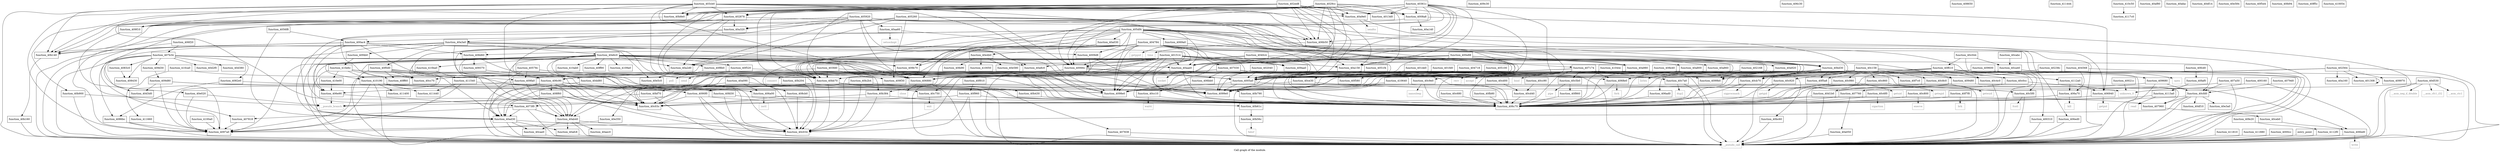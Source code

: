 digraph "Call graph of the module." {
  label="Call graph of the module.";
  node [shape=record];

  Node_function_4051f4 [label="{function_4051f4}"];
  Node_function_4056f8 [label="{function_4056f8}"];
  Node_function_409c30 [label="{function_409c30}"];
  Node_function_405260 [label="{function_405260}"];
  Node_function_409f30 [label="{function_409f30}"];
  Node_function_406f20 [label="{function_406f20}"];
  Node_function_409d30 [label="{function_409d30}"];
  Node_function_409fa0 [label="{function_409fa0}"];
  Node_function_409480 [label="{function_409480}"];
  Node_function_407030 [label="{function_407030}"];
  Node_function_409600 [label="{function_409600}"];
  Node_function_407174 [label="{function_407174}"];
  Node_function_406bd0 [label="{function_406bd0}"];
  Node_function_407b34 [label="{function_407b34}"];
  Node_function_40578c [label="{function_40578c}"];
  Node_function_405920 [label="{function_405920}"];
  Node_function_405df4 [label="{function_405df4}"];
  Node_function_409aa0 [label="{function_409aa0}"];
  Node_function_406880 [label="{function_406880}"];
  Node_function_4068e0 [label="{function_4068e0}"];
  Node_function_406940 [label="{function_406940}"];
  Node_function_4069a0 [label="{function_4069a0}"];
  Node_function_409b70 [label="{function_409b70}"];
  Node_function_406a00 [label="{function_406a00}"];
  Node_function_406a70 [label="{function_406a70}"];
  Node_function_4099b0 [label="{function_4099b0}"];
  Node_function_406ad0 [label="{function_406ad0}"];
  Node_function_4082e0 [label="{function_4082e0}"];
  Node_function_4073f0 [label="{function_4073f0}"];
  Node_function_407760 [label="{function_407760}"];
  Node_function_409680 [label="{function_409680}"];
  Node_function_407818 [label="{function_407818}"];
  Node_function_406c30 [label="{function_406c30}"];
  Node_function_4083c0 [label="{function_4083c0}"];
  Node_function_407838 [label="{function_407838}"];
  Node_function_406b50 [label="{function_406b50}"];
  Node_function_408430 [label="{function_408430}"];
  Node_function_406c70 [label="{function_406c70}"];
  Node_function_408650 [label="{function_408650}"];
  Node_function_4097a0 [label="{function_4097a0}"];
  Node_function_407960 [label="{function_407960}"];
  Node_function_4098e0 [label="{function_4098e0}"];
  Node_function_4079d0 [label="{function_4079d0}"];
  Node_function_406c90 [label="{function_406c90}"];
  Node_function_4086bc [label="{function_4086bc}"];
  Node_function_4099e0 [label="{function_4099e0}"];
  Node_function_406bb0 [label="{function_406bb0}"];
  Node_function_408cb0 [label="{function_408cb0}"];
  Node_function_406e90 [label="{function_406e90}"];
  Node_function_409970 [label="{function_409970}"];
  Node_function_407a50 [label="{function_407a50}"];
  Node_function_408d60 [label="{function_408d60}"];
  Node_function_408e40 [label="{function_408e40}"];
  Node_function_408f60 [label="{function_408f60}"];
  Node_function_406ed0 [label="{function_406ed0}"];
  Node_function_4090f0 [label="{function_4090f0}"];
  Node_function_409370 [label="{function_409370}"];
  Node_function_40c034 [label="{function_40c034}"];
  Node_function_40a030 [label="{function_40a030}"];
  Node_function_40a050 [label="{function_40a050}"];
  Node_function_409f10 [label="{function_409f10}"];
  Node_function_409d80 [label="{function_409d80}"];
  Node_function_4112a0 [label="{function_4112a0}"];
  Node_function_410e6c [label="{function_410e6c}"];
  Node_function_4112f0 [label="{function_4112f0}"];
  Node_function_4113a0 [label="{function_4113a0}"];
  Node_function_411400 [label="{function_411400}"];
  Node_function_411440 [label="{function_411440}"];
  Node_function_411444 [label="{function_411444}"];
  Node_function_411540 [label="{function_411540}"];
  Node_function_411660 [label="{function_411660}"];
  Node_function_4117c0 [label="{function_4117c0}"];
  Node_function_411810 [label="{function_411810}"];
  Node_function_411880 [label="{function_411880}"];
  Node___asm_neg_d_double [color="gray50", fontcolor="gray50", label="{__asm_neg_d_double}"];
  Node___asm_cfc1_i32 [color="gray50", fontcolor="gray50", label="{__asm_cfc1_i32}"];
  Node___asm_ctc1 [color="gray50", fontcolor="gray50", label="{__asm_ctc1}"];
  Node_unknown_0 [color="gray50", fontcolor="gray50", label="{unknown_0}"];
  Node_close [color="gray50", fontcolor="gray50", label="{close}"];
  Node_fork [color="gray50", fontcolor="gray50", label="{fork}"];
  Node_getpid [color="gray50", fontcolor="gray50", label="{getpid}"];
  Node_getppid [color="gray50", fontcolor="gray50", label="{getppid}"];
  Node_ioctl [color="gray50", fontcolor="gray50", label="{ioctl}"];
  Node_kill [color="gray50", fontcolor="gray50", label="{kill}"];
  Node_time [color="gray50", fontcolor="gray50", label="{time}"];
  Node_write [color="gray50", fontcolor="gray50", label="{write}"];
  Node_accept [color="gray50", fontcolor="gray50", label="{accept}"];
  Node_bind [color="gray50", fontcolor="gray50", label="{bind}"];
  Node_connect [color="gray50", fontcolor="gray50", label="{connect}"];
  Node_listen [color="gray50", fontcolor="gray50", label="{listen}"];
  Node_recv [color="gray50", fontcolor="gray50", label="{recv}"];
  Node_sendto [color="gray50", fontcolor="gray50", label="{sendto}"];
  Node_setsockopt [color="gray50", fontcolor="gray50", label="{setsockopt}"];
  Node_socket [color="gray50", fontcolor="gray50", label="{socket}"];
  Node_pipe [color="gray50", fontcolor="gray50", label="{pipe}"];
  Node_fcntl [color="gray50", fontcolor="gray50", label="{fcntl}"];
  Node_sigaction [color="gray50", fontcolor="gray50", label="{sigaction}"];
  Node_exit [color="gray50", fontcolor="gray50", label="{exit}"];
  Node_dup2 [color="gray50", fontcolor="gray50", label="{dup2}"];
  Node_execve [color="gray50", fontcolor="gray50", label="{execve}"];
  Node_getegid [color="gray50", fontcolor="gray50", label="{getegid}"];
  Node_geteuid [color="gray50", fontcolor="gray50", label="{geteuid}"];
  Node_getgid [color="gray50", fontcolor="gray50", label="{getgid}"];
  Node_getuid [color="gray50", fontcolor="gray50", label="{getuid}"];
  Node_nanosleep [color="gray50", fontcolor="gray50", label="{nanosleep}"];
  Node_open [color="gray50", fontcolor="gray50", label="{open}"];
  Node_sigprocmask [color="gray50", fontcolor="gray50", label="{sigprocmask}"];
  Node_wait4 [color="gray50", fontcolor="gray50", label="{wait4}"];
  Node_brk [color="gray50", fontcolor="gray50", label="{brk}"];
  Node_poll [color="gray50", fontcolor="gray50", label="{poll}"];
  Node_read [color="gray50", fontcolor="gray50", label="{read}"];
  Node_fabsf [color="gray50", fontcolor="gray50", label="{fabsf}"];
  Node_function_40a090 [label="{function_40a090}"];
  Node_function_40a140 [label="{function_40a140}"];
  Node_function_40a158 [label="{function_40a158}"];
  Node_function_40a160 [label="{function_40a160}"];
  Node_function_40a2d0 [label="{function_40a2d0}"];
  Node_function_40a320 [label="{function_40a320}"];
  Node_function_40bf70 [label="{function_40bf70}"];
  Node_function_40a3a0 [label="{function_40a3a0}"];
  Node_function_40a800 [label="{function_40a800}"];
  Node_function_40a860 [label="{function_40a860}"];
  Node_function_40a8c0 [label="{function_40a8c0}"];
  Node_function_40a920 [label="{function_40a920}"];
  Node_function_40a980 [label="{function_40a980}"];
  Node_function_40a9e0 [label="{function_40a9e0}"];
  Node_function_40aa60 [label="{function_40aa60}"];
  Node_function_40aae0 [label="{function_40aae0}"];
  Node_function_40ab40 [label="{function_40ab40}"];
  Node_function_40ad30 [label="{function_40ad30}"];
  Node_function_40aec0 [label="{function_40aec0}"];
  Node_function_40af80 [label="{function_40af80}"];
  Node_function_40afac [label="{function_40afac}"];
  Node_function_40afc8 [label="{function_40afc8}"];
  Node_function_40b140 [label="{function_40b140}"];
  Node_function_40b160 [label="{function_40b160}"];
  Node_function_40b204 [label="{function_40b204}"];
  Node_function_40b2b4 [label="{function_40b2b4}"];
  Node_function_40b384 [label="{function_40b384}"];
  Node_function_40b430 [label="{function_40b430}"];
  Node_function_40b56c [label="{function_40b56c}"];
  Node_function_40b61c [label="{function_40b61c}"];
  Node_function_40b790 [label="{function_40b790}"];
  Node_function_40b8e0 [label="{function_40b8e0}"];
  Node_function_40b900 [label="{function_40b900}"];
  Node_function_40bb70 [label="{function_40bb70}"];
  Node_function_40bc60 [label="{function_40bc60}"];
  Node_function_40bd30 [label="{function_40bd30}"];
  Node_send [color="gray50", fontcolor="gray50", label="{send}"];
  Node_function_40c03c [label="{function_40c03c}"];
  Node_function_40c044 [label="{function_40c044}"];
  Node_function_40c0cc [label="{function_40c0cc}"];
  Node_function_40c158 [label="{function_40c158}"];
  Node_function_40c4c0 [label="{function_40c4c0}"];
  Node_function_40c5b0 [label="{function_40c5b0}"];
  Node_function_40c5f0 [label="{function_40c5f0}"];
  Node_function_40c680 [label="{function_40c680}"];
  Node_function_40c6f0 [label="{function_40c6f0}"];
  Node_function_40c750 [label="{function_40c750}"];
  Node_function_40c7a0 [label="{function_40c7a0}"];
  Node_function_40c800 [label="{function_40c800}"];
  Node_function_40c860 [label="{function_40c860}"];
  Node_function_40c8c0 [label="{function_40c8c0}"];
  Node_function_40c920 [label="{function_40c920}"];
  Node_function_40c980 [label="{function_40c980}"];
  Node_function_40c9e0 [label="{function_40c9e0}"];
  Node_function_40ca40 [label="{function_40ca40}"];
  Node_function_40cabc [label="{function_40cabc}"];
  Node_function_40cae0 [label="{function_40cae0}"];
  Node_function_40cb70 [label="{function_40cb70}"];
  Node_function_40cc10 [label="{function_40cc10}"];
  Node_function_40cc70 [label="{function_40cc70}"];
  Node_function_40cc90 [label="{function_40cc90}"];
  Node_function_40cd00 [label="{function_40cd00}"];
  Node_function_40cd40 [label="{function_40cd40}"];
  Node_function_40ce30 [label="{function_40ce30}"];
  Node_function_40ceb0 [label="{function_40ceb0}"];
  Node_function_40cfd0 [label="{function_40cfd0}"];
  Node_function_40d1b0 [label="{function_40d1b0}"];
  Node_function_40d2f0 [label="{function_40d2f0}"];
  Node_function_40d380 [label="{function_40d380}"];
  Node_function_40d3d0 [label="{function_40d3d0}"];
  Node_function_40d530 [label="{function_40d530}"];
  Node_function_40dd80 [label="{function_40dd80}"];
  Node_function_40df10 [label="{function_40df10}"];
  Node_function_40df14 [label="{function_40df14}"];
  Node_function_40e020 [label="{function_40e020}"];
  Node_function_40e350 [label="{function_40e350}"];
  Node_function_40e3a0 [label="{function_40e3a0}"];
  Node_function_40e4b0 [label="{function_40e4b0}"];
  Node_function_40e580 [label="{function_40e580}"];
  Node_function_40e584 [label="{function_40e584}"];
  Node_function_40e5c0 [label="{function_40e5c0}"];
  Node_function_40e6c0 [label="{function_40e6c0}"];
  Node_function_40f0d0 [label="{function_40f0d0}"];
  Node_function_40f4b0 [label="{function_40f4b0}"];
  Node_function_40f520 [label="{function_40f520}"];
  Node_function_40f580 [label="{function_40f580}"];
  Node_function_40f5a8 [label="{function_40f5a8}"];
  Node_function_40f5d4 [label="{function_40f5d4}"];
  Node_function_40f610 [label="{function_40f610}"];
  Node_function_40f7c0 [label="{function_40f7c0}"];
  Node_function_40f7f0 [label="{function_40f7f0}"];
  Node_function_40f860 [label="{function_40f860}"];
  Node_function_40f8b0 [label="{function_40f8b0}"];
  Node_function_40f910 [label="{function_40f910}"];
  Node_function_40f960 [label="{function_40f960}"];
  Node_function_40faf0 [label="{function_40faf0}"];
  Node_function_40fb80 [label="{function_40fb80}"];
  Node_function_40fcd0 [label="{function_40fcd0}"];
  Node_function_40fd30 [label="{function_40fd30}"];
  Node_function_40fe20 [label="{function_40fe20}"];
  Node_function_40fe90 [label="{function_40fe90}"];
  Node_function_40fe94 [label="{function_40fe94}"];
  Node_function_40ff5c [label="{function_40ff5c}"];
  Node_function_40ff60 [label="{function_40ff60}"];
  Node_function_40ff90 [label="{function_40ff90}"];
  Node_function_410050 [label="{function_410050}"];
  Node_function_410054 [label="{function_410054}"];
  Node_function_4100a0 [label="{function_4100a0}"];
  Node_function_410190 [label="{function_410190}"];
  Node_function_41044c [label="{function_41044c}"];
  Node_function_410640 [label="{function_410640}"];
  Node_function_4109a0 [label="{function_4109a0}"];
  Node_function_410ab0 [label="{function_410ab0}"];
  Node_function_410ba0 [label="{function_410ba0}"];
  Node_function_410c50 [label="{function_410c50}"];
  Node_function_410ca0 [label="{function_410ca0}"];
  Node_function_410e00 [label="{function_410e00}"];
  Node___pseudo_call [color="gray50", fontcolor="gray50", label="{__pseudo_call}"];
  Node___pseudo_branch [color="gray50", fontcolor="gray50", label="{__pseudo_branch}"];
  Node_function_4000cc [label="{function_4000cc}"];
  Node_function_400160 [label="{function_400160}"];
  Node_function_40021c [label="{function_40021c}"];
  Node_entry_point [label="{entry_point}"];
  Node_function_400310 [label="{function_400310}"];
  Node_function_4005a0 [label="{function_4005a0}"];
  Node_function_40066c [label="{function_40066c}"];
  Node_function_4008a8 [label="{function_4008a8}"];
  Node_function_4009d8 [label="{function_4009d8}"];
  Node_function_400ac4 [label="{function_400ac4}"];
  Node_function_400e88 [label="{function_400e88}"];
  Node_function_401308 [label="{function_401308}"];
  Node_function_4013d0 [label="{function_4013d0}"];
  Node_function_401514 [label="{function_401514}"];
  Node_function_401de0 [label="{function_401de0}"];
  Node_function_401fd0 [label="{function_401fd0}"];
  Node_function_402040 [label="{function_402040}"];
  Node_function_402168 [label="{function_402168}"];
  Node_function_40238c [label="{function_40238c}"];
  Node_function_402564 [label="{function_402564}"];
  Node_function_402878 [label="{function_402878}"];
  Node_function_4029cc [label="{function_4029cc}"];
  Node_function_402ed8 [label="{function_402ed8}"];
  Node_function_40361c [label="{function_40361c}"];
  Node_function_403cb0 [label="{function_403cb0}"];
  Node_function_403fd0 [label="{function_403fd0}"];
  Node_function_4040c4 [label="{function_4040c4}"];
  Node_function_404568 [label="{function_404568}"];
  Node_function_404718 [label="{function_404718}"];
  Node_function_404784 [label="{function_404784}"];
  Node_function_405100 [label="{function_405100}"];
  Node_function_4051f4 -> Node_function_4005a0;
  Node_function_4056f8 -> Node_function_40ad30;
  Node_function_4056f8 -> Node_function_400ac4;
  Node_function_405260 -> Node_function_409f30;
  Node_function_405260 -> Node_function_4097a0;
  Node_function_405260 -> Node_function_4099e0;
  Node_function_405260 -> Node_function_40a2d0;
  Node_function_405260 -> Node_function_40a320;
  Node_function_405260 -> Node___pseudo_call;
  Node_function_405260 -> Node_function_4005a0;
  Node_function_406f20 -> Node_function_407b34;
  Node_function_406f20 -> Node_function_407818;
  Node_function_409d30 -> Node_function_409d80;
  Node_function_409fa0 -> Node_function_4097a0;
  Node_function_409fa0 -> Node_function_4099e0;
  Node_function_409fa0 -> Node_function_40ab40;
  Node_function_409480 -> Node_function_407960;
  Node_function_409480 -> Node_function_40d1b0;
  Node_function_409480 -> Node___pseudo_call;
  Node_function_407030 -> Node_function_406c70;
  Node_function_407030 -> Node_function_406c90;
  Node_function_407030 -> Node_function_406bb0;
  Node_function_407030 -> Node___pseudo_call;
  Node_function_409600 -> Node_function_409680;
  Node_function_409600 -> Node_function_4099e0;
  Node_function_407174 -> Node_function_406880;
  Node_function_407174 -> Node_function_4068e0;
  Node_function_407174 -> Node_function_406c70;
  Node_function_407174 -> Node_function_406c90;
  Node_function_407174 -> Node_function_40ab40;
  Node_function_407174 -> Node_function_40ad30;
  Node_function_407174 -> Node_function_40bc60;
  Node_function_407174 -> Node_function_40c5b0;
  Node_function_407174 -> Node_function_40c750;
  Node_function_407174 -> Node_function_40c7a0;
  Node_function_407174 -> Node_function_40ce30;
  Node_function_407174 -> Node___pseudo_call;
  Node_function_406bd0 -> Node_write;
  Node_function_406bd0 -> Node___pseudo_call;
  Node_function_407b34 -> Node_function_409d30;
  Node_function_407b34 -> Node_function_4082e0;
  Node_function_407b34 -> Node_function_4083c0;
  Node_function_407b34 -> Node_function_408430;
  Node_function_407b34 -> Node_function_4086bc;
  Node_function_407b34 -> Node_function_4099e0;
  Node_function_407b34 -> Node_function_40cfd0;
  Node_function_407b34 -> Node_function_40d2f0;
  Node_function_407b34 -> Node_function_40d380;
  Node_function_407b34 -> Node_function_40d3d0;
  Node_function_407b34 -> Node___pseudo_call;
  Node_function_40578c -> Node_function_409f30;
  Node_function_40578c -> Node_function_409fa0;
  Node_function_40578c -> Node_function_4099e0;
  Node_function_40578c -> Node_function_40ad30;
  Node_function_405920 -> Node_function_406880;
  Node_function_405920 -> Node_function_406a00;
  Node_function_405920 -> Node_function_406b50;
  Node_function_405920 -> Node_function_406c70;
  Node_function_405920 -> Node_function_409f10;
  Node_function_405920 -> Node_function_40a158;
  Node_function_405920 -> Node_function_40a2d0;
  Node_function_405920 -> Node_function_40a320;
  Node_function_405920 -> Node_function_40a8c0;
  Node_function_405920 -> Node_function_40aa60;
  Node_function_405920 -> Node_function_40b140;
  Node_function_405920 -> Node_function_40bd30;
  Node_function_405920 -> Node___pseudo_call;
  Node_function_405df4 -> Node_function_409f30;
  Node_function_405df4 -> Node_function_4068e0;
  Node_function_405df4 -> Node_function_406940;
  Node_function_405df4 -> Node_function_4069a0;
  Node_function_405df4 -> Node_function_409b70;
  Node_function_405df4 -> Node_function_4099b0;
  Node_function_405df4 -> Node_function_406b50;
  Node_function_405df4 -> Node_function_4098e0;
  Node_function_405df4 -> Node_function_4099e0;
  Node_function_405df4 -> Node_function_40a030;
  Node_function_405df4 -> Node_function_40a980;
  Node_function_405df4 -> Node_function_40ab40;
  Node_function_405df4 -> Node_function_40ad30;
  Node_function_405df4 -> Node_function_40b384;
  Node_function_405df4 -> Node_function_40bb70;
  Node_function_405df4 -> Node___pseudo_call;
  Node_function_405df4 -> Node_function_4005a0;
  Node_function_405df4 -> Node_function_4009d8;
  Node_function_405df4 -> Node_function_400ac4;
  Node_function_406880 -> Node_close;
  Node_function_406880 -> Node___pseudo_call;
  Node_function_4068e0 -> Node_function_406c70;
  Node_function_4068e0 -> Node_fork;
  Node_function_406940 -> Node_function_406c70;
  Node_function_406940 -> Node_getpid;
  Node_function_4069a0 -> Node_function_406c70;
  Node_function_4069a0 -> Node_getppid;
  Node_function_406a00 -> Node_function_406c70;
  Node_function_406a00 -> Node_ioctl;
  Node_function_406a70 -> Node_function_406c70;
  Node_function_406a70 -> Node_kill;
  Node_function_406ad0 -> Node_function_406c70;
  Node_function_4082e0 -> Node_function_4098e0;
  Node_function_4082e0 -> Node_function_4086bc;
  Node_function_4073f0 -> Node_function_407818;
  Node_function_4073f0 -> Node_function_40ab40;
  Node_function_4073f0 -> Node_function_40ad30;
  Node_function_4073f0 -> Node___pseudo_call;
  Node_function_407760 -> Node_function_406c70;
  Node_function_407760 -> Node_function_40a050;
  Node_function_409680 -> Node_function_40cfd0;
  Node_function_409680 -> Node_function_40d1b0;
  Node_function_409680 -> Node___pseudo_call;
  Node_function_407818 -> Node_function_4097a0;
  Node_function_4083c0 -> Node_function_408430;
  Node_function_407838 -> Node___pseudo_call;
  Node_function_406b50 -> Node_function_406c70;
  Node_function_406b50 -> Node_time;
  Node_function_407960 -> Node_function_40ceb0;
  Node_function_4079d0 -> Node_function_40cfd0;
  Node_function_406c90 -> Node_function_408f60;
  Node_function_406c90 -> Node_function_4090f0;
  Node_function_406c90 -> Node_function_40c034;
  Node_function_406c90 -> Node_function_40ad30;
  Node_function_406c90 -> Node_function_40c03c;
  Node_function_406c90 -> Node___pseudo_call;
  Node_function_4086bc -> Node_function_4097a0;
  Node_function_4086bc -> Node___pseudo_call;
  Node_function_406bb0 -> Node_function_40cc10;
  Node_function_408cb0 -> Node_function_40c034;
  Node_function_408cb0 -> Node_function_40c03c;
  Node_function_406e90 -> Node_function_4073f0;
  Node_function_406e90 -> Node___pseudo_branch;
  Node_function_407a50 -> Node_function_4099e0;
  Node_function_407a50 -> Node_function_40cfd0;
  Node_function_407a50 -> Node___pseudo_call;
  Node_function_408d60 -> Node_function_409370;
  Node_function_408d60 -> Node_function_40c034;
  Node_function_408d60 -> Node_function_40c03c;
  Node_function_408e40 -> Node_function_409480;
  Node_function_408e40 -> Node_function_40c034;
  Node_function_408e40 -> Node_function_40c03c;
  Node_function_408e40 -> Node___pseudo_call;
  Node_function_408f60 -> Node_function_40c034;
  Node_function_408f60 -> Node_function_40ad30;
  Node_function_408f60 -> Node_function_40c03c;
  Node_function_406ed0 -> Node___pseudo_call;
  Node_function_4090f0 -> Node_function_407960;
  Node_function_4090f0 -> Node_function_40c034;
  Node_function_4090f0 -> Node_function_40c03c;
  Node_function_4090f0 -> Node___pseudo_call;
  Node_function_409370 -> Node_function_40dd80;
  Node_function_40a030 -> Node_function_40e4b0;
  Node_function_40a050 -> Node___pseudo_call;
  Node_function_409f10 -> Node_function_40e020;
  Node_function_409d80 -> Node_function_406c70;
  Node_function_409d80 -> Node_function_4097a0;
  Node_function_409d80 -> Node_function_4099e0;
  Node_function_409d80 -> Node_function_40d3d0;
  Node_function_4112a0 -> Node_function_406940;
  Node_function_4112a0 -> Node_function_406a70;
  Node_function_410e6c -> Node_function_406c70;
  Node_function_410e6c -> Node_function_406c90;
  Node_function_410e6c -> Node_function_40ff60;
  Node_function_410e6c -> Node_function_410190;
  Node_function_410e6c -> Node_function_410e00;
  Node_function_410e6c -> Node___pseudo_call;
  Node_function_4112f0 -> Node___pseudo_call;
  Node_function_4113a0 -> Node_function_406c70;
  Node_function_4113a0 -> Node_read;
  Node_function_411540 -> Node_function_4097a0;
  Node_function_411540 -> Node_function_4099e0;
  Node_function_411540 -> Node_function_411440;
  Node_function_411660 -> Node_function_4097a0;
  Node_function_411810 -> Node___pseudo_call;
  Node_function_411880 -> Node___pseudo_call;
  Node_function_40a090 -> Node_function_406a00;
  Node_function_40a090 -> Node_function_4098e0;
  Node_function_40a090 -> Node_function_40e350;
  Node_function_40a2d0 -> Node_function_40e5c0;
  Node_function_40a320 -> Node_function_40a3a0;
  Node_function_40a320 -> Node_function_40cc70;
  Node_function_40bf70 -> Node___pseudo_call;
  Node_function_40bf70 -> Node___pseudo_branch;
  Node_function_40a3a0 -> Node_function_409b70;
  Node_function_40a3a0 -> Node_function_406c70;
  Node_function_40a3a0 -> Node_function_4097a0;
  Node_function_40a3a0 -> Node_function_40c034;
  Node_function_40a3a0 -> Node_function_40ad30;
  Node_function_40a3a0 -> Node_function_40c03c;
  Node_function_40a3a0 -> Node_function_40e5c0;
  Node_function_40a3a0 -> Node_function_40e6c0;
  Node_function_40a3a0 -> Node_function_40f0d0;
  Node_function_40a3a0 -> Node_function_40f4b0;
  Node_function_40a3a0 -> Node___pseudo_call;
  Node_function_40a800 -> Node_function_406c70;
  Node_function_40a800 -> Node_accept;
  Node_function_40a860 -> Node_function_406c70;
  Node_function_40a860 -> Node_bind;
  Node_function_40a8c0 -> Node_function_406c70;
  Node_function_40a8c0 -> Node_connect;
  Node_function_40a920 -> Node_function_406c70;
  Node_function_40a920 -> Node_listen;
  Node_function_40a980 -> Node_function_406c70;
  Node_function_40a980 -> Node_recv;
  Node_function_40a9e0 -> Node_function_406c70;
  Node_function_40a9e0 -> Node_sendto;
  Node_function_40aa60 -> Node_function_406c70;
  Node_function_40aa60 -> Node_setsockopt;
  Node_function_40aae0 -> Node_function_406c70;
  Node_function_40aae0 -> Node_socket;
  Node_function_40ab40 -> Node_function_40c034;
  Node_function_40ab40 -> Node_function_40aec0;
  Node_function_40ab40 -> Node_function_40afc8;
  Node_function_40ab40 -> Node_function_40cae0;
  Node_function_40ab40 -> Node___pseudo_call;
  Node_function_40ad30 -> Node_function_40c034;
  Node_function_40ad30 -> Node_function_40afc8;
  Node_function_40ad30 -> Node_function_40cae0;
  Node_function_40ad30 -> Node___pseudo_call;
  Node_function_40afc8 -> Node___pseudo_call;
  Node_function_40b140 -> Node_function_40b160;
  Node_function_40b160 -> Node___pseudo_call;
  Node_function_40b204 -> Node_function_40c034;
  Node_function_40b204 -> Node_function_40b430;
  Node_function_40b204 -> Node_function_40c03c;
  Node_function_40b2b4 -> Node_function_40c034;
  Node_function_40b2b4 -> Node_function_40b790;
  Node_function_40b2b4 -> Node_function_40c03c;
  Node_function_40b384 -> Node_function_40c034;
  Node_function_40b384 -> Node_function_40b61c;
  Node_function_40b384 -> Node_function_40c03c;
  Node_function_40b430 -> Node_function_406c70;
  Node_function_40b56c -> Node_fabsf;
  Node_function_40b61c -> Node_function_40b56c;
  Node_function_40b790 -> Node_function_406c70;
  Node_function_40b790 -> Node_function_40b61c;
  Node_function_40b8e0 -> Node_function_40b900;
  Node_function_40b900 -> Node___pseudo_call;
  Node_function_40b900 -> Node___pseudo_branch;
  Node_function_40bb70 -> Node_function_407838;
  Node_function_40bb70 -> Node_function_40c034;
  Node_function_40bb70 -> Node_function_40bf70;
  Node_function_40bb70 -> Node_function_40c03c;
  Node_function_40bb70 -> Node_function_40c750;
  Node_function_40bb70 -> Node___pseudo_call;
  Node_function_40bc60 -> Node___pseudo_call;
  Node_function_40bd30 -> Node_function_406c70;
  Node_function_40bd30 -> Node_function_40c4c0;
  Node_function_40bd30 -> Node_function_40c9e0;
  Node_function_40bd30 -> Node_function_40cb70;
  Node_function_40bd30 -> Node_function_40f580;
  Node_function_40bd30 -> Node_function_40f5a8;
  Node_function_40bd30 -> Node___pseudo_call;
  Node_function_40c044 -> Node_function_40c5f0;
  Node_function_40c044 -> Node_function_40ca40;
  Node_function_40c044 -> Node_function_40f610;
  Node_function_40c0cc -> Node_function_407760;
  Node_function_40c0cc -> Node_unknown_0;
  Node_function_40c158 -> Node_function_406c70;
  Node_function_40c158 -> Node_function_4097a0;
  Node_function_40c158 -> Node_function_4098e0;
  Node_function_40c158 -> Node_function_40bb70;
  Node_function_40c158 -> Node_function_40c0cc;
  Node_function_40c158 -> Node_function_40c860;
  Node_function_40c158 -> Node_function_40c8c0;
  Node_function_40c158 -> Node_function_40c920;
  Node_function_40c158 -> Node_function_40c980;
  Node_function_40c158 -> Node_function_40cc70;
  Node_function_40c158 -> Node_function_40f7c0;
  Node_function_40c158 -> Node___pseudo_call;
  Node_function_40c4c0 -> Node___pseudo_call;
  Node_function_40c5b0 -> Node_pipe;
  Node_function_40c5b0 -> Node_function_40f860;
  Node_function_40c5f0 -> Node_fcntl;
  Node_function_40c5f0 -> Node___pseudo_call;
  Node_function_40c680 -> Node_function_406c70;
  Node_function_40c6f0 -> Node_function_406c70;
  Node_function_40c6f0 -> Node_sigaction;
  Node_function_40c750 -> Node_exit;
  Node_function_40c7a0 -> Node_dup2;
  Node_function_40c7a0 -> Node___pseudo_call;
  Node_function_40c800 -> Node_function_406c70;
  Node_function_40c800 -> Node_execve;
  Node_function_40c860 -> Node_function_406c70;
  Node_function_40c860 -> Node_getegid;
  Node_function_40c8c0 -> Node_function_406c70;
  Node_function_40c8c0 -> Node_geteuid;
  Node_function_40c920 -> Node_function_406c70;
  Node_function_40c920 -> Node_getgid;
  Node_function_40c980 -> Node_function_406c70;
  Node_function_40c980 -> Node_getuid;
  Node_function_40c9e0 -> Node_function_406c70;
  Node_function_40c9e0 -> Node_nanosleep;
  Node_function_40ca40 -> Node_function_406c70;
  Node_function_40ca40 -> Node_open;
  Node_function_40cabc -> Node_function_40ca40;
  Node_function_40cae0 -> Node___pseudo_call;
  Node_function_40cb70 -> Node_function_406c70;
  Node_function_40cb70 -> Node_sigprocmask;
  Node_function_40cc10 -> Node_function_406c70;
  Node_function_40cc10 -> Node_wait4;
  Node_function_40cc90 -> Node_function_40cd40;
  Node_function_40cd00 -> Node_function_40cd40;
  Node_function_40cd40 -> Node_function_406c70;
  Node_function_40ce30 -> Node_function_4073f0;
  Node_function_40ce30 -> Node_function_40c5f0;
  Node_function_40ceb0 -> Node_function_406bd0;
  Node_function_40cfd0 -> Node_function_4097a0;
  Node_function_40cfd0 -> Node_function_407960;
  Node_function_40cfd0 -> Node_function_40df10;
  Node_function_40cfd0 -> Node_function_40e3a0;
  Node_function_40cfd0 -> Node___pseudo_call;
  Node_function_40cfd0 -> Node___pseudo_branch;
  Node_function_40d1b0 -> Node_function_406c70;
  Node_function_40d1b0 -> Node___pseudo_call;
  Node_function_40d530 -> Node_function_4098e0;
  Node_function_40d530 -> Node___asm_neg_d_double;
  Node_function_40d530 -> Node___asm_cfc1_i32;
  Node_function_40d530 -> Node___asm_ctc1;
  Node_function_40d530 -> Node___pseudo_call;
  Node_function_40dd80 -> Node_function_4090f0;
  Node_function_40dd80 -> Node_function_40fd30;
  Node_function_40dd80 -> Node___pseudo_call;
  Node_function_40e020 -> Node_function_4097a0;
  Node_function_40e020 -> Node___pseudo_branch;
  Node_function_40e350 -> Node_function_4097a0;
  Node_function_40e4b0 -> Node_function_40e580;
  Node_function_40e4b0 -> Node_function_40fe90;
  Node_function_40e4b0 -> Node_function_410050;
  Node_function_40e6c0 -> Node_function_406880;
  Node_function_40e6c0 -> Node_function_409b70;
  Node_function_40e6c0 -> Node_function_406c70;
  Node_function_40e6c0 -> Node_function_4097a0;
  Node_function_40e6c0 -> Node_function_4098e0;
  Node_function_40e6c0 -> Node_function_4099e0;
  Node_function_40e6c0 -> Node_function_40c034;
  Node_function_40e6c0 -> Node_function_40a2d0;
  Node_function_40e6c0 -> Node_function_40a8c0;
  Node_function_40e6c0 -> Node_function_40a980;
  Node_function_40e6c0 -> Node_function_40aae0;
  Node_function_40e6c0 -> Node_function_40ab40;
  Node_function_40e6c0 -> Node_function_40ad30;
  Node_function_40e6c0 -> Node_function_40c03c;
  Node_function_40e6c0 -> Node_function_40cc70;
  Node_function_40e6c0 -> Node_function_40f520;
  Node_function_40e6c0 -> Node_function_40f8b0;
  Node_function_40e6c0 -> Node_function_40ff90;
  Node_function_40e6c0 -> Node_function_410190;
  Node_function_40e6c0 -> Node_function_4109a0;
  Node_function_40e6c0 -> Node_function_410ab0;
  Node_function_40e6c0 -> Node_function_410ba0;
  Node_function_40e6c0 -> Node___pseudo_call;
  Node_function_40f0d0 -> Node_function_406c90;
  Node_function_40f0d0 -> Node_function_406e90;
  Node_function_40f0d0 -> Node_function_40c034;
  Node_function_40f0d0 -> Node_function_40c03c;
  Node_function_40f0d0 -> Node_function_40cc70;
  Node_function_40f0d0 -> Node_function_40ff60;
  Node_function_40f0d0 -> Node___pseudo_call;
  Node_function_40f4b0 -> Node_function_410e6c;
  Node_function_40f520 -> Node_function_406c70;
  Node_function_40f520 -> Node_send;
  Node_function_40f610 -> Node_function_40c034;
  Node_function_40f610 -> Node_function_4112a0;
  Node_function_40f610 -> Node_function_40c4c0;
  Node_function_40f610 -> Node_function_40cb70;
  Node_function_40f610 -> Node_function_40f5a8;
  Node_function_40f610 -> Node___pseudo_call;
  Node_function_40f7f0 -> Node_function_406c70;
  Node_function_40f7f0 -> Node_brk;
  Node_function_40f860 -> Node_function_406c70;
  Node_function_40f8b0 -> Node_function_406c70;
  Node_function_40f8b0 -> Node_poll;
  Node_function_40f910 -> Node_function_40f960;
  Node_function_40f960 -> Node_function_406c70;
  Node_function_40f960 -> Node_function_40c034;
  Node_function_40f960 -> Node_function_40c03c;
  Node_function_40f960 -> Node___pseudo_call;
  Node_function_40faf0 -> Node_function_4113a0;
  Node_function_40fb80 -> Node_function_406c70;
  Node_function_40fcd0 -> Node_function_40faf0;
  Node_function_40fd30 -> Node_function_406c70;
  Node_function_40fd30 -> Node___pseudo_call;
  Node_function_40fe20 -> Node_function_4112f0;
  Node_function_4100a0 -> Node_function_4097a0;
  Node_function_410190 -> Node_function_406c70;
  Node_function_410190 -> Node_function_4097a0;
  Node_function_410190 -> Node_function_4098e0;
  Node_function_410190 -> Node_function_411400;
  Node_function_410190 -> Node_function_411440;
  Node_function_410190 -> Node___pseudo_call;
  Node_function_41044c -> Node_function_4099b0;
  Node_function_41044c -> Node_function_406c70;
  Node_function_41044c -> Node_function_4098e0;
  Node_function_41044c -> Node_function_4099e0;
  Node_function_410640 -> Node_function_406c70;
  Node_function_410640 -> Node_function_4098e0;
  Node_function_410640 -> Node_function_4099e0;
  Node_function_410640 -> Node___pseudo_call;
  Node_function_410ba0 -> Node_function_411540;
  Node_function_410c50 -> Node_function_4117c0;
  Node_function_410ca0 -> Node_function_409fa0;
  Node_function_410ca0 -> Node_function_411660;
  Node_function_410e00 -> Node_function_406e90;
  Node_function_4000cc -> Node___pseudo_call;
  Node_function_400160 -> Node_unknown_0;
  Node_function_400160 -> Node___pseudo_call;
  Node_function_40021c -> Node_unknown_0;
  Node_entry_point -> Node___pseudo_call;
  Node_function_400310 -> Node___pseudo_call;
  Node_function_4005a0 -> Node_function_406bd0;
  Node_function_4005a0 -> Node_function_4099e0;
  Node_function_4005a0 -> Node_function_4090f0;
  Node_function_40066c -> Node_function_4068e0;
  Node_function_40066c -> Node_function_40ab40;
  Node_function_40066c -> Node_function_40ad30;
  Node_function_40066c -> Node_function_4005a0;
  Node_function_4008a8 -> Node_function_40a140;
  Node_function_4008a8 -> Node_function_40b140;
  Node_function_4008a8 -> Node___pseudo_call;
  Node_function_4009d8 -> Node_function_4099e0;
  Node_function_4009d8 -> Node___pseudo_call;
  Node_function_400ac4 -> Node_function_4097a0;
  Node_function_400ac4 -> Node_function_4098e0;
  Node_function_400ac4 -> Node_function_406c90;
  Node_function_400ac4 -> Node_function_406e90;
  Node_function_400ac4 -> Node_function_408d60;
  Node_function_400ac4 -> Node_function_40ab40;
  Node_function_400ac4 -> Node_function_40b140;
  Node_function_400ac4 -> Node_function_4009d8;
  Node_function_400e88 -> Node_function_406880;
  Node_function_400e88 -> Node_function_4068e0;
  Node_function_400e88 -> Node_function_406ad0;
  Node_function_400e88 -> Node_function_4098e0;
  Node_function_400e88 -> Node_function_40a158;
  Node_function_400e88 -> Node_function_40a800;
  Node_function_400e88 -> Node_function_40a860;
  Node_function_400e88 -> Node_function_40a920;
  Node_function_400e88 -> Node_function_40a980;
  Node_function_400e88 -> Node_function_40aae0;
  Node_function_400e88 -> Node_function_40bb70;
  Node_function_400e88 -> Node_function_4005a0;
  Node_function_401308 -> Node_function_401308;
  Node_function_401514 -> Node_function_409480;
  Node_function_401514 -> Node_function_409aa0;
  Node_function_401514 -> Node_function_406880;
  Node_function_401514 -> Node_function_4099b0;
  Node_function_401514 -> Node_function_4098e0;
  Node_function_401514 -> Node_function_406c90;
  Node_function_401514 -> Node_function_4099e0;
  Node_function_401514 -> Node_function_406e90;
  Node_function_401514 -> Node_function_40a158;
  Node_function_401514 -> Node_function_40a2d0;
  Node_function_401514 -> Node_function_40a8c0;
  Node_function_401514 -> Node_function_40a980;
  Node_function_401514 -> Node_function_40aae0;
  Node_function_401514 -> Node_function_40bb70;
  Node_function_401514 -> Node___pseudo_call;
  Node_function_401514 -> Node_function_4005a0;
  Node_function_401514 -> Node_function_40066c;
  Node_function_401de0 -> Node_function_4005a0;
  Node_function_401fd0 -> Node_function_4005a0;
  Node_function_402040 -> Node_function_4099e0;
  Node_function_402040 -> Node_function_4005a0;
  Node_function_402168 -> Node_function_4099b0;
  Node_function_402168 -> Node_function_4098e0;
  Node_function_402168 -> Node___pseudo_call;
  Node_function_402168 -> Node_function_4005a0;
  Node_function_40238c -> Node___pseudo_call;
  Node_function_40238c -> Node_function_4005a0;
  Node_function_402564 -> Node_function_4099b0;
  Node_function_402564 -> Node_function_4099e0;
  Node_function_402564 -> Node_function_409970;
  Node_function_402564 -> Node_function_40a160;
  Node_function_402564 -> Node___pseudo_call;
  Node_function_402564 -> Node_function_4005a0;
  Node_function_402564 -> Node_function_401308;
  Node_function_402878 -> Node_function_409f10;
  Node_function_402878 -> Node_function_40a2d0;
  Node_function_402878 -> Node_function_40a320;
  Node_function_402878 -> Node_function_40bb70;
  Node_function_402878 -> Node_function_4005a0;
  Node_function_4029cc -> Node_function_406b50;
  Node_function_4029cc -> Node_function_4098e0;
  Node_function_4029cc -> Node_function_40a158;
  Node_function_4029cc -> Node_function_40a9e0;
  Node_function_4029cc -> Node_function_40aae0;
  Node_function_4029cc -> Node_function_40b140;
  Node_function_4029cc -> Node_function_40b8e0;
  Node_function_4029cc -> Node_function_40bb70;
  Node_function_4029cc -> Node_function_4005a0;
  Node_function_4029cc -> Node_function_40066c;
  Node_function_4029cc -> Node_function_4008a8;
  Node_function_4029cc -> Node_function_4013d0;
  Node_function_4029cc -> Node_function_402878;
  Node_function_402ed8 -> Node_function_406b50;
  Node_function_402ed8 -> Node_function_4097a0;
  Node_function_402ed8 -> Node_function_409f10;
  Node_function_402ed8 -> Node_function_40a158;
  Node_function_402ed8 -> Node_function_40a9e0;
  Node_function_402ed8 -> Node_function_40aae0;
  Node_function_402ed8 -> Node_function_40b140;
  Node_function_402ed8 -> Node_function_40b8e0;
  Node_function_402ed8 -> Node_function_40bb70;
  Node_function_402ed8 -> Node_function_4005a0;
  Node_function_402ed8 -> Node_function_40066c;
  Node_function_402ed8 -> Node_function_4008a8;
  Node_function_402ed8 -> Node_function_4013d0;
  Node_function_402ed8 -> Node_function_402878;
  Node_function_40361c -> Node_function_406880;
  Node_function_40361c -> Node_function_406940;
  Node_function_40361c -> Node_function_406b50;
  Node_function_40361c -> Node_function_4098e0;
  Node_function_40361c -> Node_function_409f10;
  Node_function_40361c -> Node_function_40a158;
  Node_function_40361c -> Node_function_40a9e0;
  Node_function_40361c -> Node_function_40aae0;
  Node_function_40361c -> Node_function_40b140;
  Node_function_40361c -> Node_function_40b384;
  Node_function_40361c -> Node_function_40b8e0;
  Node_function_40361c -> Node_function_40bb70;
  Node_function_40361c -> Node_function_4005a0;
  Node_function_40361c -> Node_function_40066c;
  Node_function_40361c -> Node_function_4008a8;
  Node_function_40361c -> Node_function_4013d0;
  Node_function_40361c -> Node_function_402878;
  Node_function_403cb0 -> Node_function_406880;
  Node_function_403cb0 -> Node_function_406a00;
  Node_function_403cb0 -> Node_function_406b50;
  Node_function_403cb0 -> Node_function_4098e0;
  Node_function_403cb0 -> Node_function_40a9e0;
  Node_function_403cb0 -> Node_function_40aae0;
  Node_function_403cb0 -> Node_function_40ab40;
  Node_function_403cb0 -> Node_function_40b140;
  Node_function_403cb0 -> Node_function_40b8e0;
  Node_function_403cb0 -> Node_function_40bb70;
  Node_function_403cb0 -> Node___pseudo_call;
  Node_function_403cb0 -> Node_function_4005a0;
  Node_function_403cb0 -> Node_function_40066c;
  Node_function_403cb0 -> Node_function_402878;
  Node_function_403fd0 -> Node_function_409fa0;
  Node_function_403fd0 -> Node_function_406880;
  Node_function_403fd0 -> Node_function_40bb70;
  Node_function_403fd0 -> Node_function_4005a0;
  Node_function_4040c4 -> Node_function_40bb70;
  Node_function_4040c4 -> Node_function_40bd30;
  Node_function_4040c4 -> Node_function_4005a0;
  Node_function_4040c4 -> Node_function_40066c;
  Node_function_404568 -> Node_function_406a70;
  Node_function_404568 -> Node___pseudo_call;
  Node_function_404568 -> Node_function_4005a0;
  Node_function_404718 -> Node_function_4005a0;
  Node_function_404784 -> Node_function_409f30;
  Node_function_404784 -> Node_function_407030;
  Node_function_404784 -> Node_function_407174;
  Node_function_404784 -> Node_function_409aa0;
  Node_function_404784 -> Node_function_409b70;
  Node_function_404784 -> Node_function_4098e0;
  Node_function_404784 -> Node_function_4099e0;
  Node_function_404784 -> Node_function_408cb0;
  Node_function_404784 -> Node_function_408d60;
  Node_function_404784 -> Node_function_406ed0;
  Node_function_404784 -> Node_function_40ab40;
  Node_function_404784 -> Node_function_40ad30;
  Node_function_404784 -> Node_function_40bb70;
  Node_function_404784 -> Node_function_40bd30;
  Node_function_404784 -> Node___pseudo_call;
  Node_function_404784 -> Node_function_400310;
  Node_function_404784 -> Node_function_4005a0;
  Node_function_404784 -> Node_function_40066c;
  Node_function_405100 -> Node_function_4005a0;
}
